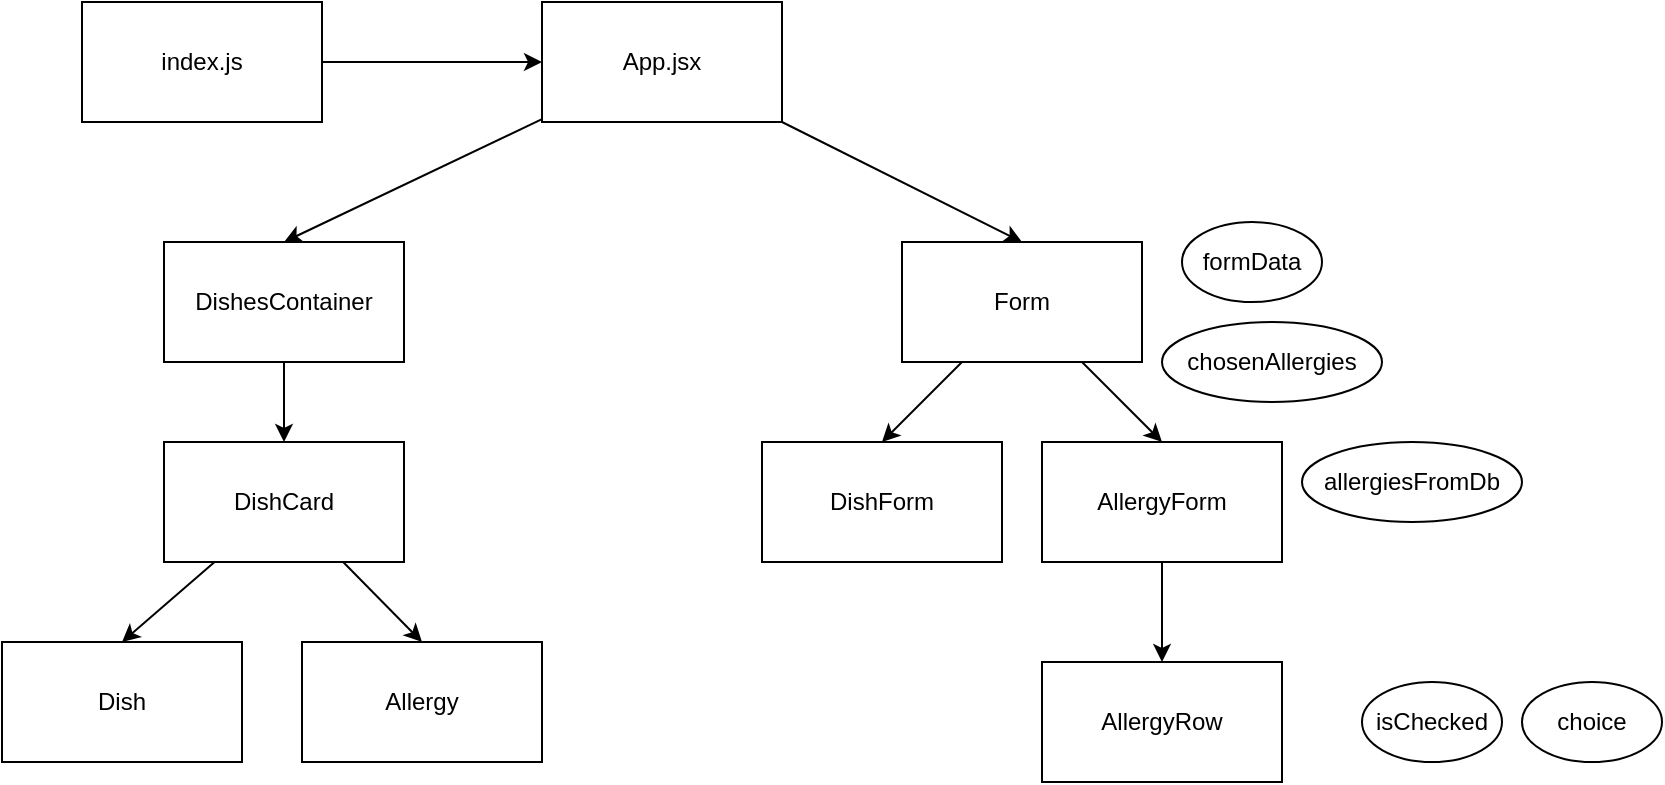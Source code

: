 <mxfile>
    <diagram id="fA_sPP0wXhOfPQZQvRxr" name="Page-1">
        <mxGraphModel dx="398" dy="555" grid="1" gridSize="10" guides="1" tooltips="1" connect="1" arrows="1" fold="1" page="1" pageScale="1" pageWidth="850" pageHeight="1100" math="0" shadow="0">
            <root>
                <mxCell id="0"/>
                <mxCell id="1" parent="0"/>
                <mxCell id="9" value="" style="edgeStyle=none;html=1;" parent="1" source="2" target="3" edge="1">
                    <mxGeometry relative="1" as="geometry"/>
                </mxCell>
                <mxCell id="2" value="index.js" style="rounded=0;whiteSpace=wrap;html=1;" parent="1" vertex="1">
                    <mxGeometry x="50" y="30" width="120" height="60" as="geometry"/>
                </mxCell>
                <mxCell id="10" style="edgeStyle=none;html=1;entryX=0.5;entryY=0;entryDx=0;entryDy=0;" parent="1" source="3" target="4" edge="1">
                    <mxGeometry relative="1" as="geometry"/>
                </mxCell>
                <mxCell id="19" style="edgeStyle=none;html=1;entryX=0.5;entryY=0;entryDx=0;entryDy=0;" parent="1" source="3" target="14" edge="1">
                    <mxGeometry relative="1" as="geometry"/>
                </mxCell>
                <mxCell id="3" value="App.jsx" style="rounded=0;whiteSpace=wrap;html=1;" parent="1" vertex="1">
                    <mxGeometry x="280" y="30" width="120" height="60" as="geometry"/>
                </mxCell>
                <mxCell id="11" value="" style="edgeStyle=none;html=1;" parent="1" source="4" target="5" edge="1">
                    <mxGeometry relative="1" as="geometry"/>
                </mxCell>
                <mxCell id="4" value="DishesContainer" style="rounded=0;whiteSpace=wrap;html=1;" parent="1" vertex="1">
                    <mxGeometry x="91" y="150" width="120" height="60" as="geometry"/>
                </mxCell>
                <mxCell id="12" style="edgeStyle=none;html=1;entryX=0.5;entryY=0;entryDx=0;entryDy=0;" parent="1" source="5" target="6" edge="1">
                    <mxGeometry relative="1" as="geometry"/>
                </mxCell>
                <mxCell id="13" style="edgeStyle=none;html=1;entryX=0.5;entryY=0;entryDx=0;entryDy=0;" parent="1" source="5" target="7" edge="1">
                    <mxGeometry relative="1" as="geometry"/>
                </mxCell>
                <mxCell id="5" value="DishCard" style="rounded=0;whiteSpace=wrap;html=1;" parent="1" vertex="1">
                    <mxGeometry x="91" y="250" width="120" height="60" as="geometry"/>
                </mxCell>
                <mxCell id="6" value="Dish" style="rounded=0;whiteSpace=wrap;html=1;" parent="1" vertex="1">
                    <mxGeometry x="10" y="350" width="120" height="60" as="geometry"/>
                </mxCell>
                <mxCell id="7" value="Allergy" style="rounded=0;whiteSpace=wrap;html=1;" parent="1" vertex="1">
                    <mxGeometry x="160" y="350" width="120" height="60" as="geometry"/>
                </mxCell>
                <mxCell id="17" style="edgeStyle=none;html=1;entryX=0.5;entryY=0;entryDx=0;entryDy=0;" parent="1" source="14" target="15" edge="1">
                    <mxGeometry relative="1" as="geometry"/>
                </mxCell>
                <mxCell id="18" style="edgeStyle=none;html=1;entryX=0.5;entryY=0;entryDx=0;entryDy=0;" parent="1" source="14" target="16" edge="1">
                    <mxGeometry relative="1" as="geometry"/>
                </mxCell>
                <mxCell id="14" value="Form" style="rounded=0;whiteSpace=wrap;html=1;" parent="1" vertex="1">
                    <mxGeometry x="460" y="150" width="120" height="60" as="geometry"/>
                </mxCell>
                <mxCell id="15" value="DishForm" style="rounded=0;whiteSpace=wrap;html=1;" parent="1" vertex="1">
                    <mxGeometry x="390" y="250" width="120" height="60" as="geometry"/>
                </mxCell>
                <mxCell id="21" value="" style="edgeStyle=none;html=1;" parent="1" source="16" target="20" edge="1">
                    <mxGeometry relative="1" as="geometry"/>
                </mxCell>
                <mxCell id="16" value="AllergyForm" style="rounded=0;whiteSpace=wrap;html=1;" parent="1" vertex="1">
                    <mxGeometry x="530" y="250" width="120" height="60" as="geometry"/>
                </mxCell>
                <mxCell id="20" value="AllergyRow" style="rounded=0;whiteSpace=wrap;html=1;" parent="1" vertex="1">
                    <mxGeometry x="530" y="360" width="120" height="60" as="geometry"/>
                </mxCell>
                <mxCell id="23" value="formData" style="ellipse;whiteSpace=wrap;html=1;" vertex="1" parent="1">
                    <mxGeometry x="600" y="140" width="70" height="40" as="geometry"/>
                </mxCell>
                <mxCell id="24" value="chosenAllergies" style="ellipse;whiteSpace=wrap;html=1;" vertex="1" parent="1">
                    <mxGeometry x="590" y="190" width="110" height="40" as="geometry"/>
                </mxCell>
                <mxCell id="25" value="choice" style="ellipse;whiteSpace=wrap;html=1;" vertex="1" parent="1">
                    <mxGeometry x="770" y="370" width="70" height="40" as="geometry"/>
                </mxCell>
                <mxCell id="26" value="allergiesFromDb" style="ellipse;whiteSpace=wrap;html=1;" vertex="1" parent="1">
                    <mxGeometry x="660" y="250" width="110" height="40" as="geometry"/>
                </mxCell>
                <mxCell id="27" value="isChecked" style="ellipse;whiteSpace=wrap;html=1;" vertex="1" parent="1">
                    <mxGeometry x="690" y="370" width="70" height="40" as="geometry"/>
                </mxCell>
            </root>
        </mxGraphModel>
    </diagram>
</mxfile>